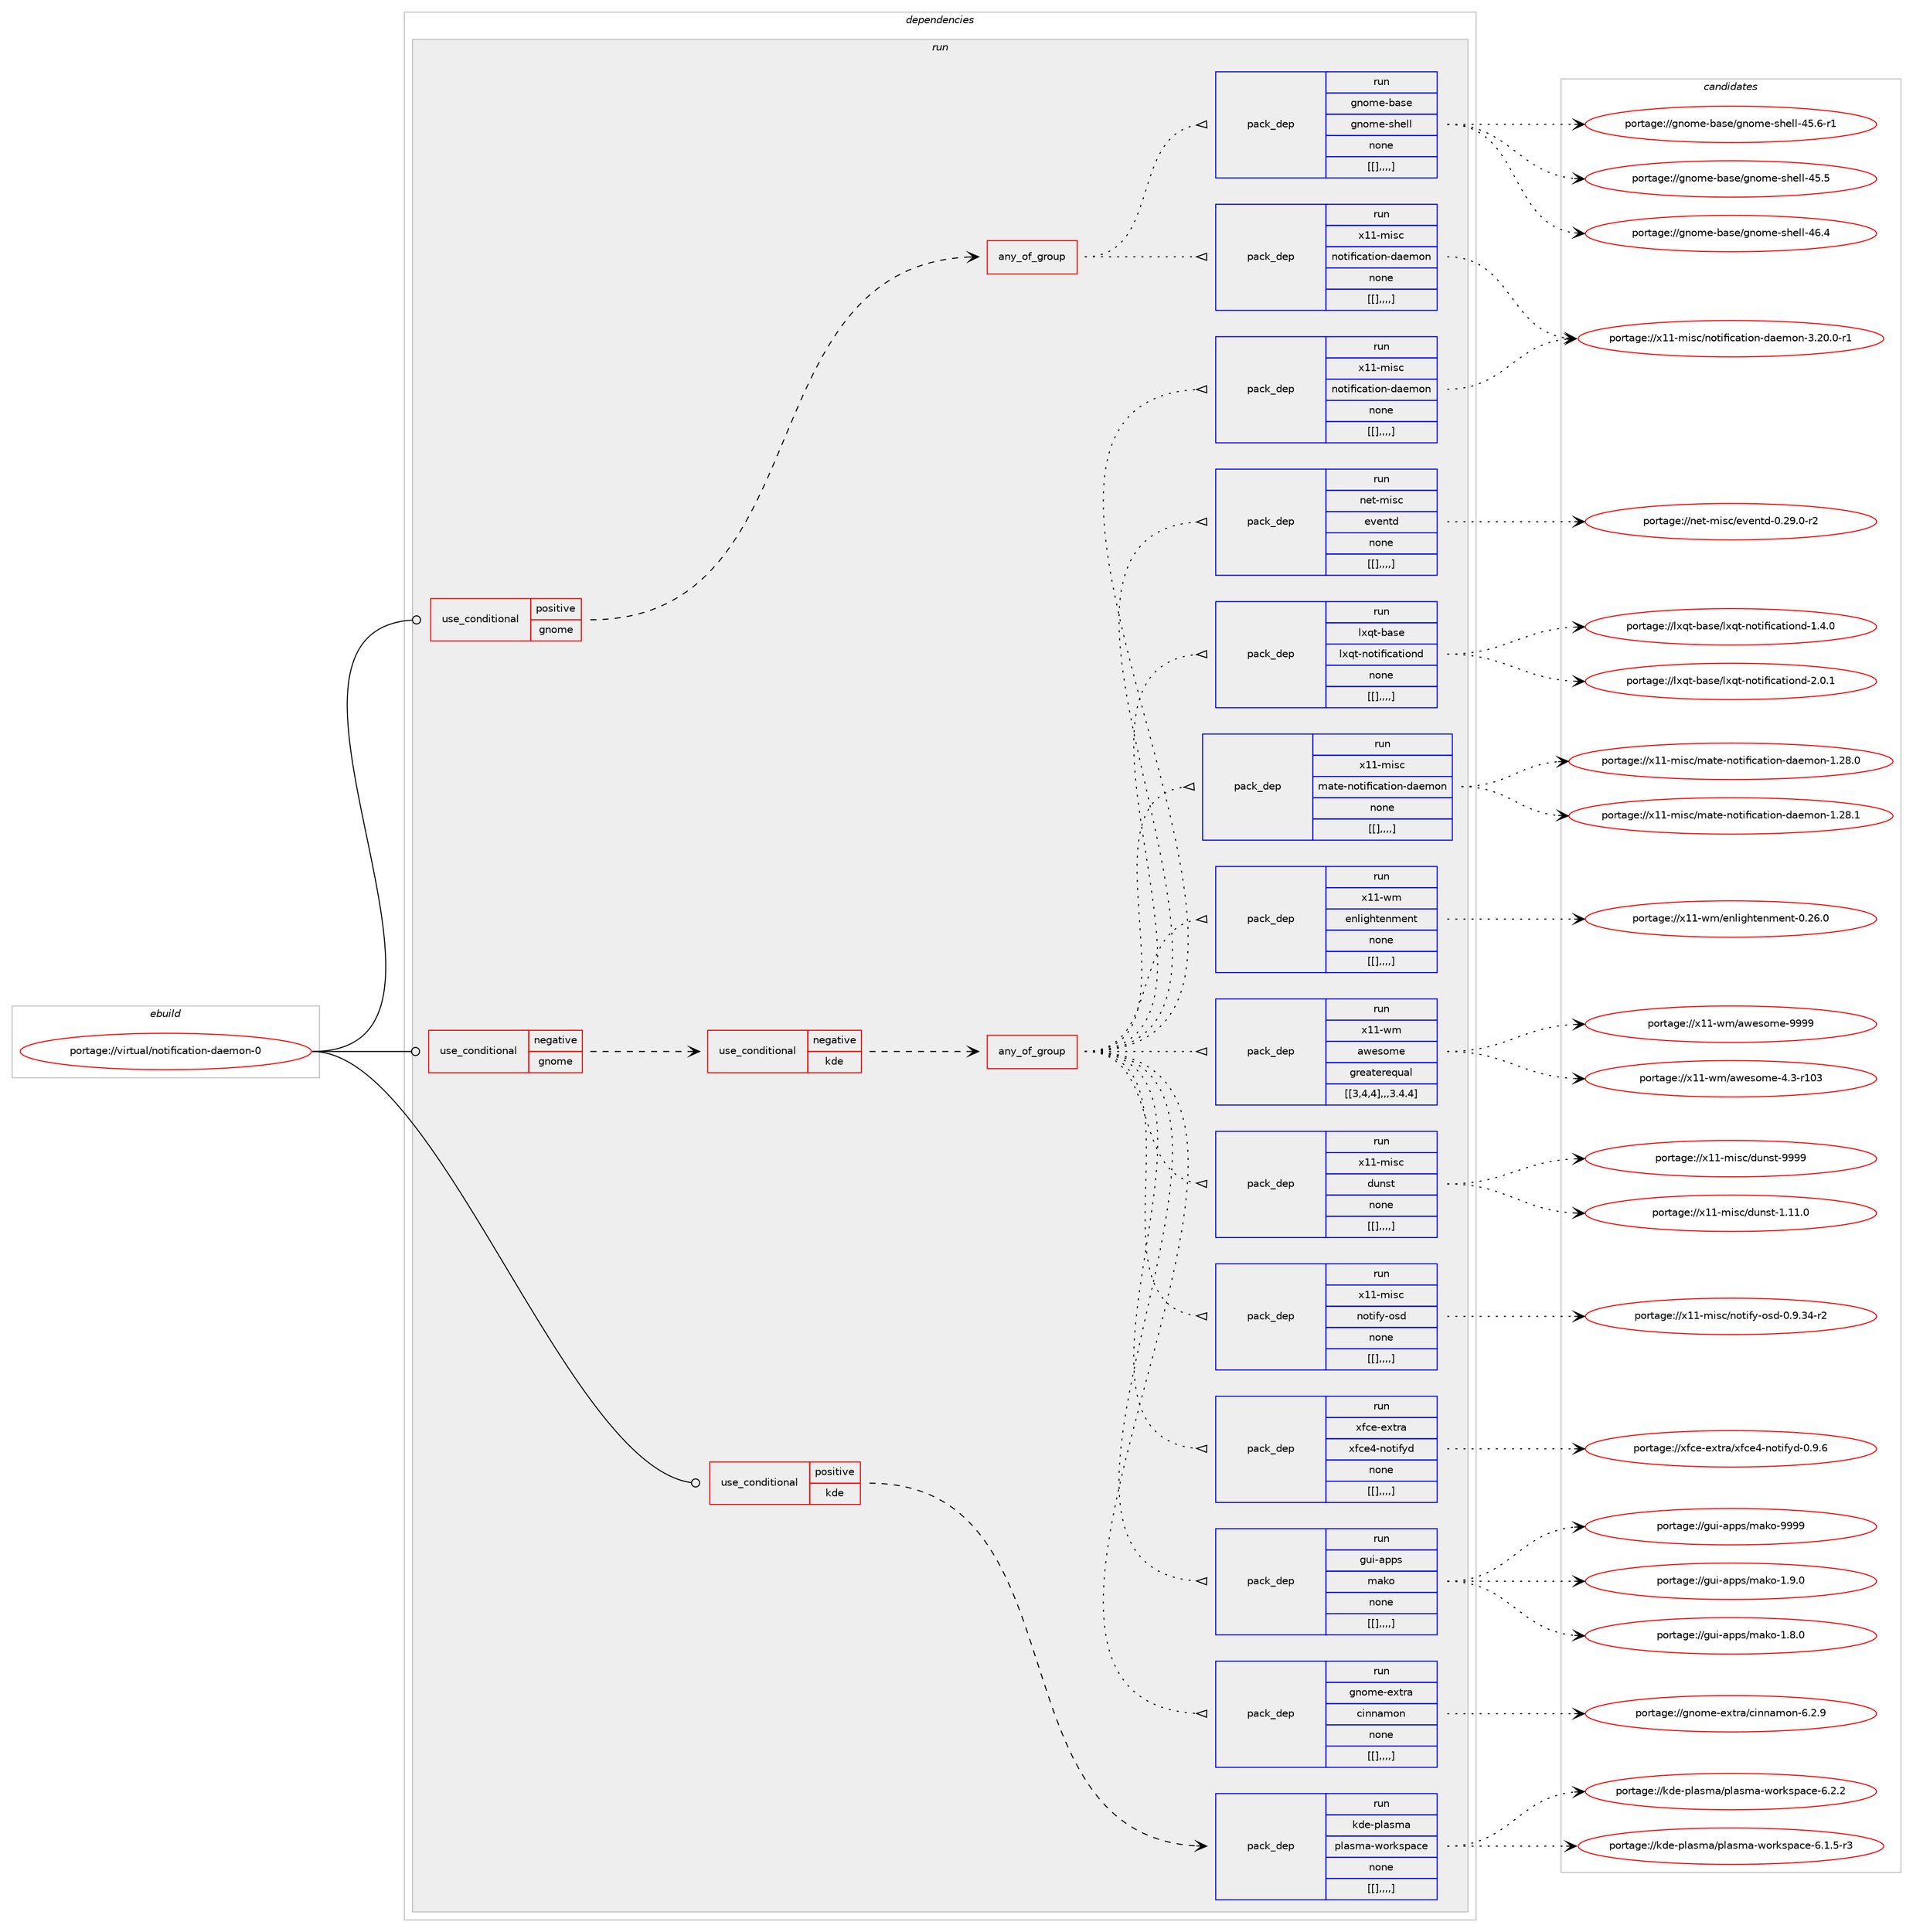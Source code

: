digraph prolog {

# *************
# Graph options
# *************

newrank=true;
concentrate=true;
compound=true;
graph [rankdir=LR,fontname=Helvetica,fontsize=10,ranksep=1.5];#, ranksep=2.5, nodesep=0.2];
edge  [arrowhead=vee];
node  [fontname=Helvetica,fontsize=10];

# **********
# The ebuild
# **********

subgraph cluster_leftcol {
color=gray;
label=<<i>ebuild</i>>;
id [label="portage://virtual/notification-daemon-0", color=red, width=4, href="../virtual/notification-daemon-0.svg"];
}

# ****************
# The dependencies
# ****************

subgraph cluster_midcol {
color=gray;
label=<<i>dependencies</i>>;
subgraph cluster_compile {
fillcolor="#eeeeee";
style=filled;
label=<<i>compile</i>>;
}
subgraph cluster_compileandrun {
fillcolor="#eeeeee";
style=filled;
label=<<i>compile and run</i>>;
}
subgraph cluster_run {
fillcolor="#eeeeee";
style=filled;
label=<<i>run</i>>;
subgraph cond325 {
dependency1650 [label=<<TABLE BORDER="0" CELLBORDER="1" CELLSPACING="0" CELLPADDING="4"><TR><TD ROWSPAN="3" CELLPADDING="10">use_conditional</TD></TR><TR><TD>negative</TD></TR><TR><TD>gnome</TD></TR></TABLE>>, shape=none, color=red];
subgraph cond326 {
dependency1655 [label=<<TABLE BORDER="0" CELLBORDER="1" CELLSPACING="0" CELLPADDING="4"><TR><TD ROWSPAN="3" CELLPADDING="10">use_conditional</TD></TR><TR><TD>negative</TD></TR><TR><TD>kde</TD></TR></TABLE>>, shape=none, color=red];
subgraph any54 {
dependency1670 [label=<<TABLE BORDER="0" CELLBORDER="1" CELLSPACING="0" CELLPADDING="4"><TR><TD CELLPADDING="10">any_of_group</TD></TR></TABLE>>, shape=none, color=red];subgraph pack1297 {
dependency1677 [label=<<TABLE BORDER="0" CELLBORDER="1" CELLSPACING="0" CELLPADDING="4" WIDTH="220"><TR><TD ROWSPAN="6" CELLPADDING="30">pack_dep</TD></TR><TR><TD WIDTH="110">run</TD></TR><TR><TD>x11-misc</TD></TR><TR><TD>notification-daemon</TD></TR><TR><TD>none</TD></TR><TR><TD>[[],,,,]</TD></TR></TABLE>>, shape=none, color=blue];
}
dependency1670:e -> dependency1677:w [weight=20,style="dotted",arrowhead="oinv"];
subgraph pack1300 {
dependency1685 [label=<<TABLE BORDER="0" CELLBORDER="1" CELLSPACING="0" CELLPADDING="4" WIDTH="220"><TR><TD ROWSPAN="6" CELLPADDING="30">pack_dep</TD></TR><TR><TD WIDTH="110">run</TD></TR><TR><TD>gnome-extra</TD></TR><TR><TD>cinnamon</TD></TR><TR><TD>none</TD></TR><TR><TD>[[],,,,]</TD></TR></TABLE>>, shape=none, color=blue];
}
dependency1670:e -> dependency1685:w [weight=20,style="dotted",arrowhead="oinv"];
subgraph pack1306 {
dependency1691 [label=<<TABLE BORDER="0" CELLBORDER="1" CELLSPACING="0" CELLPADDING="4" WIDTH="220"><TR><TD ROWSPAN="6" CELLPADDING="30">pack_dep</TD></TR><TR><TD WIDTH="110">run</TD></TR><TR><TD>gui-apps</TD></TR><TR><TD>mako</TD></TR><TR><TD>none</TD></TR><TR><TD>[[],,,,]</TD></TR></TABLE>>, shape=none, color=blue];
}
dependency1670:e -> dependency1691:w [weight=20,style="dotted",arrowhead="oinv"];
subgraph pack1309 {
dependency1699 [label=<<TABLE BORDER="0" CELLBORDER="1" CELLSPACING="0" CELLPADDING="4" WIDTH="220"><TR><TD ROWSPAN="6" CELLPADDING="30">pack_dep</TD></TR><TR><TD WIDTH="110">run</TD></TR><TR><TD>xfce-extra</TD></TR><TR><TD>xfce4-notifyd</TD></TR><TR><TD>none</TD></TR><TR><TD>[[],,,,]</TD></TR></TABLE>>, shape=none, color=blue];
}
dependency1670:e -> dependency1699:w [weight=20,style="dotted",arrowhead="oinv"];
subgraph pack1315 {
dependency1704 [label=<<TABLE BORDER="0" CELLBORDER="1" CELLSPACING="0" CELLPADDING="4" WIDTH="220"><TR><TD ROWSPAN="6" CELLPADDING="30">pack_dep</TD></TR><TR><TD WIDTH="110">run</TD></TR><TR><TD>x11-misc</TD></TR><TR><TD>notify-osd</TD></TR><TR><TD>none</TD></TR><TR><TD>[[],,,,]</TD></TR></TABLE>>, shape=none, color=blue];
}
dependency1670:e -> dependency1704:w [weight=20,style="dotted",arrowhead="oinv"];
subgraph pack1322 {
dependency1713 [label=<<TABLE BORDER="0" CELLBORDER="1" CELLSPACING="0" CELLPADDING="4" WIDTH="220"><TR><TD ROWSPAN="6" CELLPADDING="30">pack_dep</TD></TR><TR><TD WIDTH="110">run</TD></TR><TR><TD>x11-misc</TD></TR><TR><TD>dunst</TD></TR><TR><TD>none</TD></TR><TR><TD>[[],,,,]</TD></TR></TABLE>>, shape=none, color=blue];
}
dependency1670:e -> dependency1713:w [weight=20,style="dotted",arrowhead="oinv"];
subgraph pack1331 {
dependency1729 [label=<<TABLE BORDER="0" CELLBORDER="1" CELLSPACING="0" CELLPADDING="4" WIDTH="220"><TR><TD ROWSPAN="6" CELLPADDING="30">pack_dep</TD></TR><TR><TD WIDTH="110">run</TD></TR><TR><TD>x11-wm</TD></TR><TR><TD>awesome</TD></TR><TR><TD>greaterequal</TD></TR><TR><TD>[[3,4,4],,,3.4.4]</TD></TR></TABLE>>, shape=none, color=blue];
}
dependency1670:e -> dependency1729:w [weight=20,style="dotted",arrowhead="oinv"];
subgraph pack1344 {
dependency1737 [label=<<TABLE BORDER="0" CELLBORDER="1" CELLSPACING="0" CELLPADDING="4" WIDTH="220"><TR><TD ROWSPAN="6" CELLPADDING="30">pack_dep</TD></TR><TR><TD WIDTH="110">run</TD></TR><TR><TD>x11-wm</TD></TR><TR><TD>enlightenment</TD></TR><TR><TD>none</TD></TR><TR><TD>[[],,,,]</TD></TR></TABLE>>, shape=none, color=blue];
}
dependency1670:e -> dependency1737:w [weight=20,style="dotted",arrowhead="oinv"];
subgraph pack1353 {
dependency1745 [label=<<TABLE BORDER="0" CELLBORDER="1" CELLSPACING="0" CELLPADDING="4" WIDTH="220"><TR><TD ROWSPAN="6" CELLPADDING="30">pack_dep</TD></TR><TR><TD WIDTH="110">run</TD></TR><TR><TD>x11-misc</TD></TR><TR><TD>mate-notification-daemon</TD></TR><TR><TD>none</TD></TR><TR><TD>[[],,,,]</TD></TR></TABLE>>, shape=none, color=blue];
}
dependency1670:e -> dependency1745:w [weight=20,style="dotted",arrowhead="oinv"];
subgraph pack1364 {
dependency1759 [label=<<TABLE BORDER="0" CELLBORDER="1" CELLSPACING="0" CELLPADDING="4" WIDTH="220"><TR><TD ROWSPAN="6" CELLPADDING="30">pack_dep</TD></TR><TR><TD WIDTH="110">run</TD></TR><TR><TD>lxqt-base</TD></TR><TR><TD>lxqt-notificationd</TD></TR><TR><TD>none</TD></TR><TR><TD>[[],,,,]</TD></TR></TABLE>>, shape=none, color=blue];
}
dependency1670:e -> dependency1759:w [weight=20,style="dotted",arrowhead="oinv"];
subgraph pack1371 {
dependency1769 [label=<<TABLE BORDER="0" CELLBORDER="1" CELLSPACING="0" CELLPADDING="4" WIDTH="220"><TR><TD ROWSPAN="6" CELLPADDING="30">pack_dep</TD></TR><TR><TD WIDTH="110">run</TD></TR><TR><TD>net-misc</TD></TR><TR><TD>eventd</TD></TR><TR><TD>none</TD></TR><TR><TD>[[],,,,]</TD></TR></TABLE>>, shape=none, color=blue];
}
dependency1670:e -> dependency1769:w [weight=20,style="dotted",arrowhead="oinv"];
}
dependency1655:e -> dependency1670:w [weight=20,style="dashed",arrowhead="vee"];
}
dependency1650:e -> dependency1655:w [weight=20,style="dashed",arrowhead="vee"];
}
id:e -> dependency1650:w [weight=20,style="solid",arrowhead="odot"];
subgraph cond330 {
dependency1780 [label=<<TABLE BORDER="0" CELLBORDER="1" CELLSPACING="0" CELLPADDING="4"><TR><TD ROWSPAN="3" CELLPADDING="10">use_conditional</TD></TR><TR><TD>positive</TD></TR><TR><TD>gnome</TD></TR></TABLE>>, shape=none, color=red];
subgraph any70 {
dependency1783 [label=<<TABLE BORDER="0" CELLBORDER="1" CELLSPACING="0" CELLPADDING="4"><TR><TD CELLPADDING="10">any_of_group</TD></TR></TABLE>>, shape=none, color=red];subgraph pack1388 {
dependency1791 [label=<<TABLE BORDER="0" CELLBORDER="1" CELLSPACING="0" CELLPADDING="4" WIDTH="220"><TR><TD ROWSPAN="6" CELLPADDING="30">pack_dep</TD></TR><TR><TD WIDTH="110">run</TD></TR><TR><TD>x11-misc</TD></TR><TR><TD>notification-daemon</TD></TR><TR><TD>none</TD></TR><TR><TD>[[],,,,]</TD></TR></TABLE>>, shape=none, color=blue];
}
dependency1783:e -> dependency1791:w [weight=20,style="dotted",arrowhead="oinv"];
subgraph pack1400 {
dependency1800 [label=<<TABLE BORDER="0" CELLBORDER="1" CELLSPACING="0" CELLPADDING="4" WIDTH="220"><TR><TD ROWSPAN="6" CELLPADDING="30">pack_dep</TD></TR><TR><TD WIDTH="110">run</TD></TR><TR><TD>gnome-base</TD></TR><TR><TD>gnome-shell</TD></TR><TR><TD>none</TD></TR><TR><TD>[[],,,,]</TD></TR></TABLE>>, shape=none, color=blue];
}
dependency1783:e -> dependency1800:w [weight=20,style="dotted",arrowhead="oinv"];
}
dependency1780:e -> dependency1783:w [weight=20,style="dashed",arrowhead="vee"];
}
id:e -> dependency1780:w [weight=20,style="solid",arrowhead="odot"];
subgraph cond331 {
dependency1819 [label=<<TABLE BORDER="0" CELLBORDER="1" CELLSPACING="0" CELLPADDING="4"><TR><TD ROWSPAN="3" CELLPADDING="10">use_conditional</TD></TR><TR><TD>positive</TD></TR><TR><TD>kde</TD></TR></TABLE>>, shape=none, color=red];
subgraph pack1428 {
dependency1835 [label=<<TABLE BORDER="0" CELLBORDER="1" CELLSPACING="0" CELLPADDING="4" WIDTH="220"><TR><TD ROWSPAN="6" CELLPADDING="30">pack_dep</TD></TR><TR><TD WIDTH="110">run</TD></TR><TR><TD>kde-plasma</TD></TR><TR><TD>plasma-workspace</TD></TR><TR><TD>none</TD></TR><TR><TD>[[],,,,]</TD></TR></TABLE>>, shape=none, color=blue];
}
dependency1819:e -> dependency1835:w [weight=20,style="dashed",arrowhead="vee"];
}
id:e -> dependency1819:w [weight=20,style="solid",arrowhead="odot"];
}
}

# **************
# The candidates
# **************

subgraph cluster_choices {
rank=same;
color=gray;
label=<<i>candidates</i>>;

subgraph choice1343 {
color=black;
nodesep=1;
choice120494945109105115994711011111610510210599971161051111104510097101109111110455146504846484511449 [label="portage://x11-misc/notification-daemon-3.20.0-r1", color=red, width=4,href="../x11-misc/notification-daemon-3.20.0-r1.svg"];
dependency1677:e -> choice120494945109105115994711011111610510210599971161051111104510097101109111110455146504846484511449:w [style=dotted,weight="100"];
}
subgraph choice1351 {
color=black;
nodesep=1;
choice1031101111091014510112011611497479910511011097109111110455446504657 [label="portage://gnome-extra/cinnamon-6.2.9", color=red, width=4,href="../gnome-extra/cinnamon-6.2.9.svg"];
dependency1685:e -> choice1031101111091014510112011611497479910511011097109111110455446504657:w [style=dotted,weight="100"];
}
subgraph choice1354 {
color=black;
nodesep=1;
choice103117105459711211211547109971071114557575757 [label="portage://gui-apps/mako-9999", color=red, width=4,href="../gui-apps/mako-9999.svg"];
choice10311710545971121121154710997107111454946574648 [label="portage://gui-apps/mako-1.9.0", color=red, width=4,href="../gui-apps/mako-1.9.0.svg"];
choice10311710545971121121154710997107111454946564648 [label="portage://gui-apps/mako-1.8.0", color=red, width=4,href="../gui-apps/mako-1.8.0.svg"];
dependency1691:e -> choice103117105459711211211547109971071114557575757:w [style=dotted,weight="100"];
dependency1691:e -> choice10311710545971121121154710997107111454946574648:w [style=dotted,weight="100"];
dependency1691:e -> choice10311710545971121121154710997107111454946564648:w [style=dotted,weight="100"];
}
subgraph choice1364 {
color=black;
nodesep=1;
choice12010299101451011201161149747120102991015245110111116105102121100454846574654 [label="portage://xfce-extra/xfce4-notifyd-0.9.6", color=red, width=4,href="../xfce-extra/xfce4-notifyd-0.9.6.svg"];
dependency1699:e -> choice12010299101451011201161149747120102991015245110111116105102121100454846574654:w [style=dotted,weight="100"];
}
subgraph choice1366 {
color=black;
nodesep=1;
choice120494945109105115994711011111610510212145111115100454846574651524511450 [label="portage://x11-misc/notify-osd-0.9.34-r2", color=red, width=4,href="../x11-misc/notify-osd-0.9.34-r2.svg"];
dependency1704:e -> choice120494945109105115994711011111610510212145111115100454846574651524511450:w [style=dotted,weight="100"];
}
subgraph choice1373 {
color=black;
nodesep=1;
choice12049494510910511599471001171101151164557575757 [label="portage://x11-misc/dunst-9999", color=red, width=4,href="../x11-misc/dunst-9999.svg"];
choice120494945109105115994710011711011511645494649494648 [label="portage://x11-misc/dunst-1.11.0", color=red, width=4,href="../x11-misc/dunst-1.11.0.svg"];
dependency1713:e -> choice12049494510910511599471001171101151164557575757:w [style=dotted,weight="100"];
dependency1713:e -> choice120494945109105115994710011711011511645494649494648:w [style=dotted,weight="100"];
}
subgraph choice1379 {
color=black;
nodesep=1;
choice12049494511910947971191011151111091014557575757 [label="portage://x11-wm/awesome-9999", color=red, width=4,href="../x11-wm/awesome-9999.svg"];
choice12049494511910947971191011151111091014552465145114494851 [label="portage://x11-wm/awesome-4.3-r103", color=red, width=4,href="../x11-wm/awesome-4.3-r103.svg"];
dependency1729:e -> choice12049494511910947971191011151111091014557575757:w [style=dotted,weight="100"];
dependency1729:e -> choice12049494511910947971191011151111091014552465145114494851:w [style=dotted,weight="100"];
}
subgraph choice1390 {
color=black;
nodesep=1;
choice1204949451191094710111010810510310411610111010910111011645484650544648 [label="portage://x11-wm/enlightenment-0.26.0", color=red, width=4,href="../x11-wm/enlightenment-0.26.0.svg"];
dependency1737:e -> choice1204949451191094710111010810510310411610111010910111011645484650544648:w [style=dotted,weight="100"];
}
subgraph choice1396 {
color=black;
nodesep=1;
choice120494945109105115994710997116101451101111161051021059997116105111110451009710110911111045494650564649 [label="portage://x11-misc/mate-notification-daemon-1.28.1", color=red, width=4,href="../x11-misc/mate-notification-daemon-1.28.1.svg"];
choice120494945109105115994710997116101451101111161051021059997116105111110451009710110911111045494650564648 [label="portage://x11-misc/mate-notification-daemon-1.28.0", color=red, width=4,href="../x11-misc/mate-notification-daemon-1.28.0.svg"];
dependency1745:e -> choice120494945109105115994710997116101451101111161051021059997116105111110451009710110911111045494650564649:w [style=dotted,weight="100"];
dependency1745:e -> choice120494945109105115994710997116101451101111161051021059997116105111110451009710110911111045494650564648:w [style=dotted,weight="100"];
}
subgraph choice1412 {
color=black;
nodesep=1;
choice10812011311645989711510147108120113116451101111161051021059997116105111110100455046484649 [label="portage://lxqt-base/lxqt-notificationd-2.0.1", color=red, width=4,href="../lxqt-base/lxqt-notificationd-2.0.1.svg"];
choice10812011311645989711510147108120113116451101111161051021059997116105111110100454946524648 [label="portage://lxqt-base/lxqt-notificationd-1.4.0", color=red, width=4,href="../lxqt-base/lxqt-notificationd-1.4.0.svg"];
dependency1759:e -> choice10812011311645989711510147108120113116451101111161051021059997116105111110100455046484649:w [style=dotted,weight="100"];
dependency1759:e -> choice10812011311645989711510147108120113116451101111161051021059997116105111110100454946524648:w [style=dotted,weight="100"];
}
subgraph choice1420 {
color=black;
nodesep=1;
choice110101116451091051159947101118101110116100454846505746484511450 [label="portage://net-misc/eventd-0.29.0-r2", color=red, width=4,href="../net-misc/eventd-0.29.0-r2.svg"];
dependency1769:e -> choice110101116451091051159947101118101110116100454846505746484511450:w [style=dotted,weight="100"];
}
subgraph choice1433 {
color=black;
nodesep=1;
choice120494945109105115994711011111610510210599971161051111104510097101109111110455146504846484511449 [label="portage://x11-misc/notification-daemon-3.20.0-r1", color=red, width=4,href="../x11-misc/notification-daemon-3.20.0-r1.svg"];
dependency1791:e -> choice120494945109105115994711011111610510210599971161051111104510097101109111110455146504846484511449:w [style=dotted,weight="100"];
}
subgraph choice1443 {
color=black;
nodesep=1;
choice10311011110910145989711510147103110111109101451151041011081084552544652 [label="portage://gnome-base/gnome-shell-46.4", color=red, width=4,href="../gnome-base/gnome-shell-46.4.svg"];
choice103110111109101459897115101471031101111091014511510410110810845525346544511449 [label="portage://gnome-base/gnome-shell-45.6-r1", color=red, width=4,href="../gnome-base/gnome-shell-45.6-r1.svg"];
choice10311011110910145989711510147103110111109101451151041011081084552534653 [label="portage://gnome-base/gnome-shell-45.5", color=red, width=4,href="../gnome-base/gnome-shell-45.5.svg"];
dependency1800:e -> choice10311011110910145989711510147103110111109101451151041011081084552544652:w [style=dotted,weight="100"];
dependency1800:e -> choice103110111109101459897115101471031101111091014511510410110810845525346544511449:w [style=dotted,weight="100"];
dependency1800:e -> choice10311011110910145989711510147103110111109101451151041011081084552534653:w [style=dotted,weight="100"];
}
subgraph choice1448 {
color=black;
nodesep=1;
choice107100101451121089711510997471121089711510997451191111141071151129799101455446504650 [label="portage://kde-plasma/plasma-workspace-6.2.2", color=red, width=4,href="../kde-plasma/plasma-workspace-6.2.2.svg"];
choice1071001014511210897115109974711210897115109974511911111410711511297991014554464946534511451 [label="portage://kde-plasma/plasma-workspace-6.1.5-r3", color=red, width=4,href="../kde-plasma/plasma-workspace-6.1.5-r3.svg"];
dependency1835:e -> choice107100101451121089711510997471121089711510997451191111141071151129799101455446504650:w [style=dotted,weight="100"];
dependency1835:e -> choice1071001014511210897115109974711210897115109974511911111410711511297991014554464946534511451:w [style=dotted,weight="100"];
}
}

}
